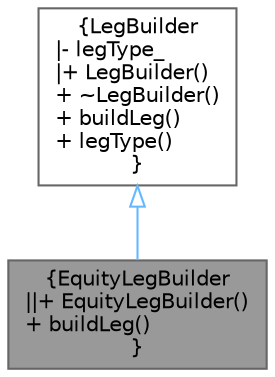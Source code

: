 digraph "EquityLegBuilder"
{
 // INTERACTIVE_SVG=YES
 // LATEX_PDF_SIZE
  bgcolor="transparent";
  edge [fontname=Helvetica,fontsize=10,labelfontname=Helvetica,labelfontsize=10];
  node [fontname=Helvetica,fontsize=10,shape=box,height=0.2,width=0.4];
  Node1 [label="{EquityLegBuilder\n||+ EquityLegBuilder()\l+ buildLeg()\l}",height=0.2,width=0.4,color="gray40", fillcolor="grey60", style="filled", fontcolor="black",tooltip=" "];
  Node2 -> Node1 [dir="back",color="steelblue1",style="solid",arrowtail="onormal"];
  Node2 [label="{LegBuilder\n|- legType_\l|+ LegBuilder()\l+ ~LegBuilder()\l+ buildLeg()\l+ legType()\l}",height=0.2,width=0.4,color="gray40", fillcolor="white", style="filled",URL="$classore_1_1data_1_1_leg_builder.html",tooltip=" "];
}
